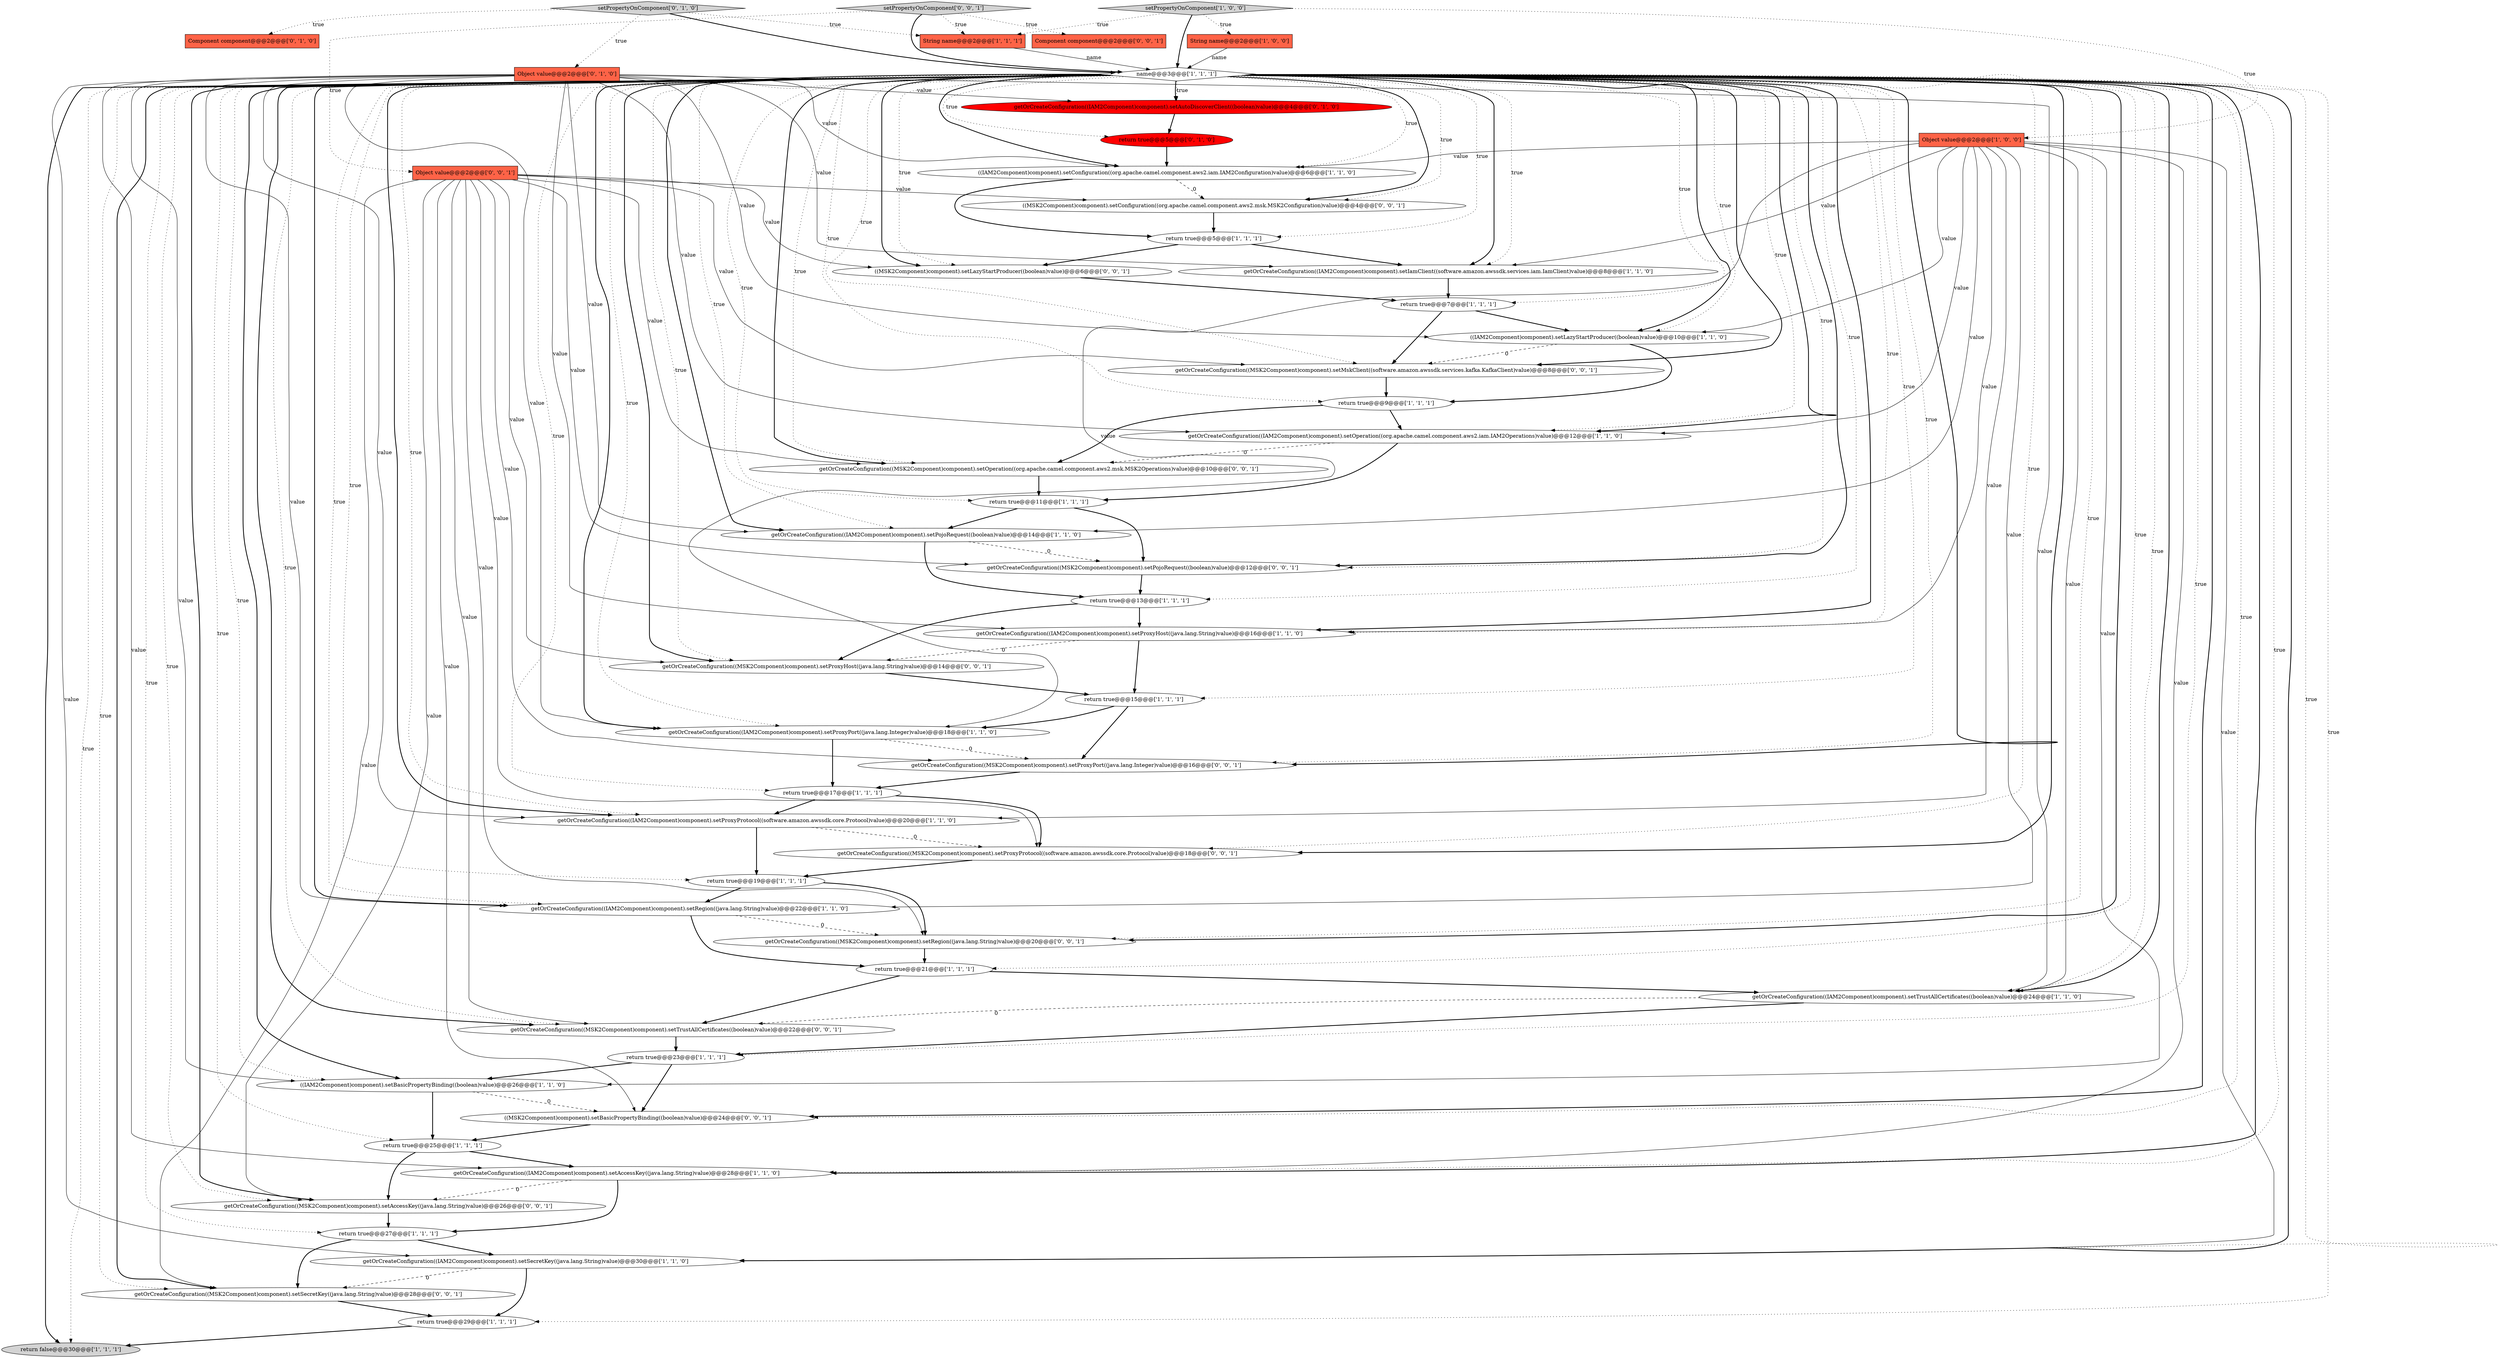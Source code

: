 digraph {
30 [style = filled, label = "getOrCreateConfiguration((IAM2Component)component).setSecretKey((java.lang.String)value)@@@30@@@['1', '1', '0']", fillcolor = white, shape = ellipse image = "AAA0AAABBB1BBB"];
0 [style = filled, label = "return true@@@15@@@['1', '1', '1']", fillcolor = white, shape = ellipse image = "AAA0AAABBB1BBB"];
2 [style = filled, label = "return true@@@27@@@['1', '1', '1']", fillcolor = white, shape = ellipse image = "AAA0AAABBB1BBB"];
16 [style = filled, label = "((IAM2Component)component).setLazyStartProducer((boolean)value)@@@10@@@['1', '1', '0']", fillcolor = white, shape = ellipse image = "AAA0AAABBB1BBB"];
41 [style = filled, label = "getOrCreateConfiguration((MSK2Component)component).setAccessKey((java.lang.String)value)@@@26@@@['0', '0', '1']", fillcolor = white, shape = ellipse image = "AAA0AAABBB3BBB"];
36 [style = filled, label = "setPropertyOnComponent['0', '1', '0']", fillcolor = lightgray, shape = diamond image = "AAA0AAABBB2BBB"];
26 [style = filled, label = "getOrCreateConfiguration((IAM2Component)component).setTrustAllCertificates((boolean)value)@@@24@@@['1', '1', '0']", fillcolor = white, shape = ellipse image = "AAA0AAABBB1BBB"];
47 [style = filled, label = "getOrCreateConfiguration((MSK2Component)component).setSecretKey((java.lang.String)value)@@@28@@@['0', '0', '1']", fillcolor = white, shape = ellipse image = "AAA0AAABBB3BBB"];
27 [style = filled, label = "getOrCreateConfiguration((IAM2Component)component).setRegion((java.lang.String)value)@@@22@@@['1', '1', '0']", fillcolor = white, shape = ellipse image = "AAA0AAABBB1BBB"];
39 [style = filled, label = "getOrCreateConfiguration((MSK2Component)component).setRegion((java.lang.String)value)@@@20@@@['0', '0', '1']", fillcolor = white, shape = ellipse image = "AAA0AAABBB3BBB"];
52 [style = filled, label = "Object value@@@2@@@['0', '0', '1']", fillcolor = tomato, shape = box image = "AAA0AAABBB3BBB"];
45 [style = filled, label = "getOrCreateConfiguration((MSK2Component)component).setProxyProtocol((software.amazon.awssdk.core.Protocol)value)@@@18@@@['0', '0', '1']", fillcolor = white, shape = ellipse image = "AAA0AAABBB3BBB"];
10 [style = filled, label = "return true@@@23@@@['1', '1', '1']", fillcolor = white, shape = ellipse image = "AAA0AAABBB1BBB"];
44 [style = filled, label = "((MSK2Component)component).setLazyStartProducer((boolean)value)@@@6@@@['0', '0', '1']", fillcolor = white, shape = ellipse image = "AAA0AAABBB3BBB"];
7 [style = filled, label = "return true@@@7@@@['1', '1', '1']", fillcolor = white, shape = ellipse image = "AAA0AAABBB1BBB"];
22 [style = filled, label = "getOrCreateConfiguration((IAM2Component)component).setProxyProtocol((software.amazon.awssdk.core.Protocol)value)@@@20@@@['1', '1', '0']", fillcolor = white, shape = ellipse image = "AAA0AAABBB1BBB"];
9 [style = filled, label = "Object value@@@2@@@['1', '0', '0']", fillcolor = tomato, shape = box image = "AAA0AAABBB1BBB"];
5 [style = filled, label = "return true@@@17@@@['1', '1', '1']", fillcolor = white, shape = ellipse image = "AAA0AAABBB1BBB"];
28 [style = filled, label = "return true@@@5@@@['1', '1', '1']", fillcolor = white, shape = ellipse image = "AAA0AAABBB1BBB"];
49 [style = filled, label = "((MSK2Component)component).setConfiguration((org.apache.camel.component.aws2.msk.MSK2Configuration)value)@@@4@@@['0', '0', '1']", fillcolor = white, shape = ellipse image = "AAA0AAABBB3BBB"];
42 [style = filled, label = "Component component@@@2@@@['0', '0', '1']", fillcolor = tomato, shape = box image = "AAA0AAABBB3BBB"];
6 [style = filled, label = "setPropertyOnComponent['1', '0', '0']", fillcolor = lightgray, shape = diamond image = "AAA0AAABBB1BBB"];
21 [style = filled, label = "getOrCreateConfiguration((IAM2Component)component).setIamClient((software.amazon.awssdk.services.iam.IamClient)value)@@@8@@@['1', '1', '0']", fillcolor = white, shape = ellipse image = "AAA0AAABBB1BBB"];
35 [style = filled, label = "return true@@@5@@@['0', '1', '0']", fillcolor = red, shape = ellipse image = "AAA1AAABBB2BBB"];
31 [style = filled, label = "getOrCreateConfiguration((IAM2Component)component).setProxyPort((java.lang.Integer)value)@@@18@@@['1', '1', '0']", fillcolor = white, shape = ellipse image = "AAA0AAABBB1BBB"];
20 [style = filled, label = "return true@@@21@@@['1', '1', '1']", fillcolor = white, shape = ellipse image = "AAA0AAABBB1BBB"];
46 [style = filled, label = "getOrCreateConfiguration((MSK2Component)component).setOperation((org.apache.camel.component.aws2.msk.MSK2Operations)value)@@@10@@@['0', '0', '1']", fillcolor = white, shape = ellipse image = "AAA0AAABBB3BBB"];
8 [style = filled, label = "getOrCreateConfiguration((IAM2Component)component).setProxyHost((java.lang.String)value)@@@16@@@['1', '1', '0']", fillcolor = white, shape = ellipse image = "AAA0AAABBB1BBB"];
25 [style = filled, label = "getOrCreateConfiguration((IAM2Component)component).setAccessKey((java.lang.String)value)@@@28@@@['1', '1', '0']", fillcolor = white, shape = ellipse image = "AAA0AAABBB1BBB"];
3 [style = filled, label = "((IAM2Component)component).setBasicPropertyBinding((boolean)value)@@@26@@@['1', '1', '0']", fillcolor = white, shape = ellipse image = "AAA0AAABBB1BBB"];
13 [style = filled, label = "getOrCreateConfiguration((IAM2Component)component).setPojoRequest((boolean)value)@@@14@@@['1', '1', '0']", fillcolor = white, shape = ellipse image = "AAA0AAABBB1BBB"];
19 [style = filled, label = "return true@@@29@@@['1', '1', '1']", fillcolor = white, shape = ellipse image = "AAA0AAABBB1BBB"];
23 [style = filled, label = "((IAM2Component)component).setConfiguration((org.apache.camel.component.aws2.iam.IAM2Configuration)value)@@@6@@@['1', '1', '0']", fillcolor = white, shape = ellipse image = "AAA0AAABBB1BBB"];
29 [style = filled, label = "String name@@@2@@@['1', '1', '1']", fillcolor = tomato, shape = box image = "AAA0AAABBB1BBB"];
17 [style = filled, label = "name@@@3@@@['1', '1', '1']", fillcolor = white, shape = diamond image = "AAA0AAABBB1BBB"];
37 [style = filled, label = "getOrCreateConfiguration((MSK2Component)component).setProxyHost((java.lang.String)value)@@@14@@@['0', '0', '1']", fillcolor = white, shape = ellipse image = "AAA0AAABBB3BBB"];
51 [style = filled, label = "getOrCreateConfiguration((MSK2Component)component).setTrustAllCertificates((boolean)value)@@@22@@@['0', '0', '1']", fillcolor = white, shape = ellipse image = "AAA0AAABBB3BBB"];
11 [style = filled, label = "getOrCreateConfiguration((IAM2Component)component).setOperation((org.apache.camel.component.aws2.iam.IAM2Operations)value)@@@12@@@['1', '1', '0']", fillcolor = white, shape = ellipse image = "AAA0AAABBB1BBB"];
14 [style = filled, label = "return true@@@25@@@['1', '1', '1']", fillcolor = white, shape = ellipse image = "AAA0AAABBB1BBB"];
48 [style = filled, label = "setPropertyOnComponent['0', '0', '1']", fillcolor = lightgray, shape = diamond image = "AAA0AAABBB3BBB"];
12 [style = filled, label = "return false@@@30@@@['1', '1', '1']", fillcolor = lightgray, shape = ellipse image = "AAA0AAABBB1BBB"];
1 [style = filled, label = "return true@@@19@@@['1', '1', '1']", fillcolor = white, shape = ellipse image = "AAA0AAABBB1BBB"];
38 [style = filled, label = "((MSK2Component)component).setBasicPropertyBinding((boolean)value)@@@24@@@['0', '0', '1']", fillcolor = white, shape = ellipse image = "AAA0AAABBB3BBB"];
4 [style = filled, label = "return true@@@11@@@['1', '1', '1']", fillcolor = white, shape = ellipse image = "AAA0AAABBB1BBB"];
43 [style = filled, label = "getOrCreateConfiguration((MSK2Component)component).setProxyPort((java.lang.Integer)value)@@@16@@@['0', '0', '1']", fillcolor = white, shape = ellipse image = "AAA0AAABBB3BBB"];
50 [style = filled, label = "getOrCreateConfiguration((MSK2Component)component).setPojoRequest((boolean)value)@@@12@@@['0', '0', '1']", fillcolor = white, shape = ellipse image = "AAA0AAABBB3BBB"];
33 [style = filled, label = "getOrCreateConfiguration((IAM2Component)component).setAutoDiscoverClient((boolean)value)@@@4@@@['0', '1', '0']", fillcolor = red, shape = ellipse image = "AAA1AAABBB2BBB"];
34 [style = filled, label = "Component component@@@2@@@['0', '1', '0']", fillcolor = tomato, shape = box image = "AAA0AAABBB2BBB"];
18 [style = filled, label = "return true@@@9@@@['1', '1', '1']", fillcolor = white, shape = ellipse image = "AAA0AAABBB1BBB"];
24 [style = filled, label = "return true@@@13@@@['1', '1', '1']", fillcolor = white, shape = ellipse image = "AAA0AAABBB1BBB"];
15 [style = filled, label = "String name@@@2@@@['1', '0', '0']", fillcolor = tomato, shape = box image = "AAA0AAABBB1BBB"];
40 [style = filled, label = "getOrCreateConfiguration((MSK2Component)component).setMskClient((software.amazon.awssdk.services.kafka.KafkaClient)value)@@@8@@@['0', '0', '1']", fillcolor = white, shape = ellipse image = "AAA0AAABBB3BBB"];
32 [style = filled, label = "Object value@@@2@@@['0', '1', '0']", fillcolor = tomato, shape = box image = "AAA0AAABBB2BBB"];
17->25 [style = bold, label=""];
37->0 [style = bold, label=""];
14->25 [style = bold, label=""];
13->50 [style = dashed, label="0"];
26->10 [style = bold, label=""];
20->26 [style = bold, label=""];
17->1 [style = dotted, label="true"];
31->43 [style = dashed, label="0"];
1->27 [style = bold, label=""];
17->35 [style = dotted, label="true"];
17->14 [style = dotted, label="true"];
44->7 [style = bold, label=""];
17->45 [style = bold, label=""];
9->11 [style = solid, label="value"];
5->45 [style = bold, label=""];
9->3 [style = solid, label="value"];
23->49 [style = dashed, label="0"];
51->10 [style = bold, label=""];
32->8 [style = solid, label="value"];
32->3 [style = solid, label="value"];
17->50 [style = dotted, label="true"];
23->28 [style = bold, label=""];
8->0 [style = bold, label=""];
17->38 [style = bold, label=""];
17->8 [style = dotted, label="true"];
35->23 [style = bold, label=""];
28->21 [style = bold, label=""];
32->21 [style = solid, label="value"];
17->46 [style = dotted, label="true"];
7->16 [style = bold, label=""];
18->46 [style = bold, label=""];
9->21 [style = solid, label="value"];
17->2 [style = dotted, label="true"];
11->46 [style = dashed, label="0"];
9->13 [style = solid, label="value"];
36->17 [style = bold, label=""];
17->44 [style = bold, label=""];
17->27 [style = bold, label=""];
17->21 [style = bold, label=""];
32->31 [style = solid, label="value"];
17->27 [style = dotted, label="true"];
17->16 [style = bold, label=""];
17->39 [style = dotted, label="true"];
15->17 [style = solid, label="name"];
6->15 [style = dotted, label="true"];
17->20 [style = dotted, label="true"];
17->38 [style = dotted, label="true"];
17->26 [style = dotted, label="true"];
52->47 [style = solid, label="value"];
52->39 [style = solid, label="value"];
32->25 [style = solid, label="value"];
19->12 [style = bold, label=""];
52->46 [style = solid, label="value"];
31->5 [style = bold, label=""];
9->23 [style = solid, label="value"];
18->11 [style = bold, label=""];
17->41 [style = bold, label=""];
3->38 [style = dashed, label="0"];
52->44 [style = solid, label="value"];
17->37 [style = bold, label=""];
48->17 [style = bold, label=""];
41->2 [style = bold, label=""];
17->3 [style = dotted, label="true"];
25->2 [style = bold, label=""];
32->16 [style = solid, label="value"];
25->41 [style = dashed, label="0"];
17->23 [style = dotted, label="true"];
17->51 [style = bold, label=""];
17->16 [style = dotted, label="true"];
45->1 [style = bold, label=""];
30->19 [style = bold, label=""];
9->30 [style = solid, label="value"];
9->22 [style = solid, label="value"];
46->4 [style = bold, label=""];
6->29 [style = dotted, label="true"];
17->39 [style = bold, label=""];
32->23 [style = solid, label="value"];
17->43 [style = dotted, label="true"];
21->7 [style = bold, label=""];
36->29 [style = dotted, label="true"];
52->49 [style = solid, label="value"];
24->8 [style = bold, label=""];
17->21 [style = dotted, label="true"];
39->20 [style = bold, label=""];
5->22 [style = bold, label=""];
17->33 [style = dotted, label="true"];
27->20 [style = bold, label=""];
16->40 [style = dashed, label="0"];
0->31 [style = bold, label=""];
29->17 [style = solid, label="name"];
1->39 [style = bold, label=""];
6->17 [style = bold, label=""];
17->8 [style = bold, label=""];
17->46 [style = bold, label=""];
16->18 [style = bold, label=""];
13->24 [style = bold, label=""];
48->52 [style = dotted, label="true"];
17->18 [style = dotted, label="true"];
17->4 [style = dotted, label="true"];
22->45 [style = dashed, label="0"];
0->43 [style = bold, label=""];
11->4 [style = bold, label=""];
4->13 [style = bold, label=""];
52->38 [style = solid, label="value"];
17->40 [style = bold, label=""];
49->28 [style = bold, label=""];
36->32 [style = dotted, label="true"];
17->45 [style = dotted, label="true"];
32->33 [style = solid, label="value"];
32->30 [style = solid, label="value"];
17->23 [style = bold, label=""];
32->26 [style = solid, label="value"];
9->31 [style = solid, label="value"];
30->47 [style = dashed, label="0"];
17->47 [style = dotted, label="true"];
17->43 [style = bold, label=""];
9->16 [style = solid, label="value"];
17->12 [style = bold, label=""];
17->50 [style = bold, label=""];
17->25 [style = dotted, label="true"];
17->12 [style = dotted, label="true"];
6->9 [style = dotted, label="true"];
17->49 [style = bold, label=""];
43->5 [style = bold, label=""];
27->39 [style = dashed, label="0"];
52->41 [style = solid, label="value"];
17->28 [style = dotted, label="true"];
17->19 [style = dotted, label="true"];
17->3 [style = bold, label=""];
20->51 [style = bold, label=""];
17->22 [style = dotted, label="true"];
32->11 [style = solid, label="value"];
17->13 [style = bold, label=""];
17->37 [style = dotted, label="true"];
22->1 [style = bold, label=""];
4->50 [style = bold, label=""];
52->43 [style = solid, label="value"];
14->41 [style = bold, label=""];
2->47 [style = bold, label=""];
7->40 [style = bold, label=""];
17->44 [style = dotted, label="true"];
17->24 [style = dotted, label="true"];
52->51 [style = solid, label="value"];
50->24 [style = bold, label=""];
10->38 [style = bold, label=""];
17->11 [style = dotted, label="true"];
32->22 [style = solid, label="value"];
17->0 [style = dotted, label="true"];
17->41 [style = dotted, label="true"];
32->13 [style = solid, label="value"];
17->26 [style = bold, label=""];
33->35 [style = bold, label=""];
8->37 [style = dashed, label="0"];
26->51 [style = dashed, label="0"];
17->49 [style = dotted, label="true"];
48->42 [style = dotted, label="true"];
17->31 [style = bold, label=""];
17->47 [style = bold, label=""];
9->8 [style = solid, label="value"];
52->45 [style = solid, label="value"];
3->14 [style = bold, label=""];
17->51 [style = dotted, label="true"];
10->3 [style = bold, label=""];
40->18 [style = bold, label=""];
9->25 [style = solid, label="value"];
17->30 [style = bold, label=""];
17->33 [style = bold, label=""];
17->40 [style = dotted, label="true"];
17->22 [style = bold, label=""];
17->11 [style = bold, label=""];
38->14 [style = bold, label=""];
52->50 [style = solid, label="value"];
17->31 [style = dotted, label="true"];
17->10 [style = dotted, label="true"];
17->30 [style = dotted, label="true"];
9->26 [style = solid, label="value"];
52->40 [style = solid, label="value"];
24->37 [style = bold, label=""];
47->19 [style = bold, label=""];
9->27 [style = solid, label="value"];
28->44 [style = bold, label=""];
17->7 [style = dotted, label="true"];
2->30 [style = bold, label=""];
17->13 [style = dotted, label="true"];
32->27 [style = solid, label="value"];
36->34 [style = dotted, label="true"];
52->37 [style = solid, label="value"];
17->5 [style = dotted, label="true"];
48->29 [style = dotted, label="true"];
}
